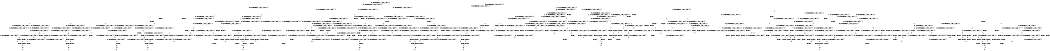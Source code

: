 digraph BCG {
size = "7, 10.5";
center = TRUE;
node [shape = circle];
0 [peripheries = 2];
0 -> 1 [label = "EX !0 !ATOMIC_EXCH_BRANCH (1, +0, TRUE, +0, 1, TRUE) !{0, 1, 2}"];
0 -> 2 [label = "EX !2 !ATOMIC_EXCH_BRANCH (1, +1, TRUE, +1, 1, FALSE) !{0, 1, 2}"];
0 -> 3 [label = "EX !1 !ATOMIC_EXCH_BRANCH (1, +1, TRUE, +1, 1, FALSE) !{0, 1, 2}"];
0 -> 4 [label = "EX !0 !ATOMIC_EXCH_BRANCH (1, +0, TRUE, +0, 1, TRUE) !{0, 1, 2}"];
1 -> 1 [label = "EX !0 !ATOMIC_EXCH_BRANCH (1, +0, TRUE, +0, 1, TRUE) !{0, 1, 2}"];
1 -> 5 [label = "EX !2 !ATOMIC_EXCH_BRANCH (1, +1, TRUE, +1, 1, FALSE) !{0, 1, 2}"];
1 -> 6 [label = "EX !1 !ATOMIC_EXCH_BRANCH (1, +1, TRUE, +1, 1, FALSE) !{0, 1, 2}"];
1 -> 4 [label = "EX !0 !ATOMIC_EXCH_BRANCH (1, +0, TRUE, +0, 1, TRUE) !{0, 1, 2}"];
2 -> 7 [label = "EX !0 !ATOMIC_EXCH_BRANCH (1, +0, TRUE, +0, 1, FALSE) !{0, 1, 2}"];
2 -> 8 [label = "EX !1 !ATOMIC_EXCH_BRANCH (1, +1, TRUE, +1, 1, TRUE) !{0, 1, 2}"];
2 -> 9 [label = "TERMINATE !2"];
2 -> 10 [label = "EX !0 !ATOMIC_EXCH_BRANCH (1, +0, TRUE, +0, 1, FALSE) !{0, 1, 2}"];
3 -> 11 [label = "EX !0 !ATOMIC_EXCH_BRANCH (1, +0, TRUE, +0, 1, FALSE) !{0, 1, 2}"];
3 -> 12 [label = "EX !2 !ATOMIC_EXCH_BRANCH (1, +1, TRUE, +1, 1, TRUE) !{0, 1, 2}"];
3 -> 13 [label = "TERMINATE !1"];
3 -> 14 [label = "EX !0 !ATOMIC_EXCH_BRANCH (1, +0, TRUE, +0, 1, FALSE) !{0, 1, 2}"];
4 -> 15 [label = "EX !1 !ATOMIC_EXCH_BRANCH (1, +1, TRUE, +1, 1, FALSE) !{0, 1, 2}"];
4 -> 4 [label = "EX !0 !ATOMIC_EXCH_BRANCH (1, +0, TRUE, +0, 1, TRUE) !{0, 1, 2}"];
4 -> 16 [label = "EX !2 !ATOMIC_EXCH_BRANCH (1, +1, TRUE, +1, 1, FALSE) !{0, 1, 2}"];
4 -> 17 [label = "EX !1 !ATOMIC_EXCH_BRANCH (1, +1, TRUE, +1, 1, FALSE) !{0, 1, 2}"];
5 -> 7 [label = "EX !0 !ATOMIC_EXCH_BRANCH (1, +0, TRUE, +0, 1, FALSE) !{0, 1, 2}"];
5 -> 18 [label = "EX !1 !ATOMIC_EXCH_BRANCH (1, +1, TRUE, +1, 1, TRUE) !{0, 1, 2}"];
5 -> 19 [label = "TERMINATE !2"];
5 -> 10 [label = "EX !0 !ATOMIC_EXCH_BRANCH (1, +0, TRUE, +0, 1, FALSE) !{0, 1, 2}"];
6 -> 11 [label = "EX !0 !ATOMIC_EXCH_BRANCH (1, +0, TRUE, +0, 1, FALSE) !{0, 1, 2}"];
6 -> 20 [label = "EX !2 !ATOMIC_EXCH_BRANCH (1, +1, TRUE, +1, 1, TRUE) !{0, 1, 2}"];
6 -> 21 [label = "TERMINATE !1"];
6 -> 14 [label = "EX !0 !ATOMIC_EXCH_BRANCH (1, +0, TRUE, +0, 1, FALSE) !{0, 1, 2}"];
7 -> 22 [label = "EX !1 !ATOMIC_EXCH_BRANCH (1, +1, TRUE, +1, 1, FALSE) !{0, 1, 2}"];
7 -> 23 [label = "TERMINATE !0"];
7 -> 24 [label = "TERMINATE !2"];
8 -> 8 [label = "EX !1 !ATOMIC_EXCH_BRANCH (1, +1, TRUE, +1, 1, TRUE) !{0, 1, 2}"];
8 -> 25 [label = "EX !0 !ATOMIC_EXCH_BRANCH (1, +0, TRUE, +0, 1, FALSE) !{0, 1, 2}"];
8 -> 26 [label = "TERMINATE !2"];
8 -> 27 [label = "EX !0 !ATOMIC_EXCH_BRANCH (1, +0, TRUE, +0, 1, FALSE) !{0, 1, 2}"];
9 -> 28 [label = "EX !0 !ATOMIC_EXCH_BRANCH (1, +0, TRUE, +0, 1, FALSE) !{0, 1}"];
9 -> 29 [label = "EX !1 !ATOMIC_EXCH_BRANCH (1, +1, TRUE, +1, 1, TRUE) !{0, 1}"];
9 -> 30 [label = "EX !0 !ATOMIC_EXCH_BRANCH (1, +0, TRUE, +0, 1, FALSE) !{0, 1}"];
10 -> 31 [label = "EX !1 !ATOMIC_EXCH_BRANCH (1, +1, TRUE, +1, 1, FALSE) !{0, 1, 2}"];
10 -> 32 [label = "EX !1 !ATOMIC_EXCH_BRANCH (1, +1, TRUE, +1, 1, FALSE) !{0, 1, 2}"];
10 -> 33 [label = "TERMINATE !0"];
10 -> 34 [label = "TERMINATE !2"];
11 -> 22 [label = "EX !2 !ATOMIC_EXCH_BRANCH (1, +1, TRUE, +1, 1, FALSE) !{0, 1, 2}"];
11 -> 35 [label = "TERMINATE !0"];
11 -> 36 [label = "TERMINATE !1"];
12 -> 12 [label = "EX !2 !ATOMIC_EXCH_BRANCH (1, +1, TRUE, +1, 1, TRUE) !{0, 1, 2}"];
12 -> 37 [label = "EX !0 !ATOMIC_EXCH_BRANCH (1, +0, TRUE, +0, 1, FALSE) !{0, 1, 2}"];
12 -> 38 [label = "TERMINATE !1"];
12 -> 39 [label = "EX !0 !ATOMIC_EXCH_BRANCH (1, +0, TRUE, +0, 1, FALSE) !{0, 1, 2}"];
13 -> 40 [label = "EX !0 !ATOMIC_EXCH_BRANCH (1, +0, TRUE, +0, 1, FALSE) !{0, 2}"];
13 -> 41 [label = "EX !2 !ATOMIC_EXCH_BRANCH (1, +1, TRUE, +1, 1, TRUE) !{0, 2}"];
13 -> 42 [label = "EX !0 !ATOMIC_EXCH_BRANCH (1, +0, TRUE, +0, 1, FALSE) !{0, 2}"];
14 -> 32 [label = "EX !2 !ATOMIC_EXCH_BRANCH (1, +1, TRUE, +1, 1, FALSE) !{0, 1, 2}"];
14 -> 43 [label = "TERMINATE !0"];
14 -> 44 [label = "TERMINATE !1"];
15 -> 45 [label = "EX !2 !ATOMIC_EXCH_BRANCH (1, +1, TRUE, +1, 1, TRUE) !{0, 1, 2}"];
15 -> 46 [label = "EX !0 !ATOMIC_EXCH_BRANCH (1, +0, TRUE, +0, 1, FALSE) !{0, 1, 2}"];
15 -> 47 [label = "EX !2 !ATOMIC_EXCH_BRANCH (1, +1, TRUE, +1, 1, TRUE) !{0, 1, 2}"];
15 -> 48 [label = "TERMINATE !1"];
16 -> 49 [label = "EX !1 !ATOMIC_EXCH_BRANCH (1, +1, TRUE, +1, 1, TRUE) !{0, 1, 2}"];
16 -> 10 [label = "EX !0 !ATOMIC_EXCH_BRANCH (1, +0, TRUE, +0, 1, FALSE) !{0, 1, 2}"];
16 -> 50 [label = "EX !1 !ATOMIC_EXCH_BRANCH (1, +1, TRUE, +1, 1, TRUE) !{0, 1, 2}"];
16 -> 51 [label = "TERMINATE !2"];
17 -> 14 [label = "EX !0 !ATOMIC_EXCH_BRANCH (1, +0, TRUE, +0, 1, FALSE) !{0, 1, 2}"];
17 -> 52 [label = "EX !2 !ATOMIC_EXCH_BRANCH (1, +1, TRUE, +1, 1, TRUE) !{0, 1, 2}"];
17 -> 53 [label = "TERMINATE !1"];
18 -> 25 [label = "EX !0 !ATOMIC_EXCH_BRANCH (1, +0, TRUE, +0, 1, FALSE) !{0, 1, 2}"];
18 -> 18 [label = "EX !1 !ATOMIC_EXCH_BRANCH (1, +1, TRUE, +1, 1, TRUE) !{0, 1, 2}"];
18 -> 54 [label = "TERMINATE !2"];
18 -> 27 [label = "EX !0 !ATOMIC_EXCH_BRANCH (1, +0, TRUE, +0, 1, FALSE) !{0, 1, 2}"];
19 -> 28 [label = "EX !0 !ATOMIC_EXCH_BRANCH (1, +0, TRUE, +0, 1, FALSE) !{0, 1}"];
19 -> 55 [label = "EX !1 !ATOMIC_EXCH_BRANCH (1, +1, TRUE, +1, 1, TRUE) !{0, 1}"];
19 -> 30 [label = "EX !0 !ATOMIC_EXCH_BRANCH (1, +0, TRUE, +0, 1, FALSE) !{0, 1}"];
20 -> 37 [label = "EX !0 !ATOMIC_EXCH_BRANCH (1, +0, TRUE, +0, 1, FALSE) !{0, 1, 2}"];
20 -> 20 [label = "EX !2 !ATOMIC_EXCH_BRANCH (1, +1, TRUE, +1, 1, TRUE) !{0, 1, 2}"];
20 -> 56 [label = "TERMINATE !1"];
20 -> 39 [label = "EX !0 !ATOMIC_EXCH_BRANCH (1, +0, TRUE, +0, 1, FALSE) !{0, 1, 2}"];
21 -> 40 [label = "EX !0 !ATOMIC_EXCH_BRANCH (1, +0, TRUE, +0, 1, FALSE) !{0, 2}"];
21 -> 57 [label = "EX !2 !ATOMIC_EXCH_BRANCH (1, +1, TRUE, +1, 1, TRUE) !{0, 2}"];
21 -> 42 [label = "EX !0 !ATOMIC_EXCH_BRANCH (1, +0, TRUE, +0, 1, FALSE) !{0, 2}"];
22 -> 58 [label = "TERMINATE !0"];
22 -> 59 [label = "TERMINATE !2"];
22 -> 60 [label = "TERMINATE !1"];
23 -> 61 [label = "EX !1 !ATOMIC_EXCH_BRANCH (1, +1, TRUE, +1, 1, FALSE) !{1, 2}"];
23 -> 62 [label = "TERMINATE !2"];
23 -> 63 [label = "EX !1 !ATOMIC_EXCH_BRANCH (1, +1, TRUE, +1, 1, FALSE) !{1, 2}"];
24 -> 64 [label = "EX !1 !ATOMIC_EXCH_BRANCH (1, +1, TRUE, +1, 1, FALSE) !{0, 1}"];
24 -> 62 [label = "TERMINATE !0"];
25 -> 22 [label = "EX !1 !ATOMIC_EXCH_BRANCH (1, +1, TRUE, +1, 1, FALSE) !{0, 1, 2}"];
25 -> 65 [label = "TERMINATE !0"];
25 -> 66 [label = "TERMINATE !2"];
26 -> 29 [label = "EX !1 !ATOMIC_EXCH_BRANCH (1, +1, TRUE, +1, 1, TRUE) !{0, 1}"];
26 -> 67 [label = "EX !0 !ATOMIC_EXCH_BRANCH (1, +0, TRUE, +0, 1, FALSE) !{0, 1}"];
26 -> 68 [label = "EX !0 !ATOMIC_EXCH_BRANCH (1, +0, TRUE, +0, 1, FALSE) !{0, 1}"];
27 -> 31 [label = "EX !1 !ATOMIC_EXCH_BRANCH (1, +1, TRUE, +1, 1, FALSE) !{0, 1, 2}"];
27 -> 32 [label = "EX !1 !ATOMIC_EXCH_BRANCH (1, +1, TRUE, +1, 1, FALSE) !{0, 1, 2}"];
27 -> 69 [label = "TERMINATE !0"];
27 -> 70 [label = "TERMINATE !2"];
28 -> 64 [label = "EX !1 !ATOMIC_EXCH_BRANCH (1, +1, TRUE, +1, 1, FALSE) !{0, 1}"];
28 -> 62 [label = "TERMINATE !0"];
29 -> 29 [label = "EX !1 !ATOMIC_EXCH_BRANCH (1, +1, TRUE, +1, 1, TRUE) !{0, 1}"];
29 -> 67 [label = "EX !0 !ATOMIC_EXCH_BRANCH (1, +0, TRUE, +0, 1, FALSE) !{0, 1}"];
29 -> 68 [label = "EX !0 !ATOMIC_EXCH_BRANCH (1, +0, TRUE, +0, 1, FALSE) !{0, 1}"];
30 -> 71 [label = "EX !1 !ATOMIC_EXCH_BRANCH (1, +1, TRUE, +1, 1, FALSE) !{0, 1}"];
30 -> 72 [label = "EX !1 !ATOMIC_EXCH_BRANCH (1, +1, TRUE, +1, 1, FALSE) !{0, 1}"];
30 -> 73 [label = "TERMINATE !0"];
31 -> 74 [label = "TERMINATE !0"];
31 -> 75 [label = "TERMINATE !2"];
31 -> 76 [label = "TERMINATE !1"];
32 -> 77 [label = "TERMINATE !0"];
32 -> 78 [label = "TERMINATE !2"];
32 -> 79 [label = "TERMINATE !1"];
33 -> 80 [label = "EX !1 !ATOMIC_EXCH_BRANCH (1, +1, TRUE, +1, 1, FALSE) !{1, 2}"];
33 -> 81 [label = "TERMINATE !2"];
34 -> 82 [label = "EX !1 !ATOMIC_EXCH_BRANCH (1, +1, TRUE, +1, 1, FALSE) !{0, 1}"];
34 -> 81 [label = "TERMINATE !0"];
35 -> 61 [label = "EX !2 !ATOMIC_EXCH_BRANCH (1, +1, TRUE, +1, 1, FALSE) !{1, 2}"];
35 -> 83 [label = "TERMINATE !1"];
36 -> 84 [label = "EX !2 !ATOMIC_EXCH_BRANCH (1, +1, TRUE, +1, 1, FALSE) !{0, 2}"];
36 -> 83 [label = "TERMINATE !0"];
37 -> 22 [label = "EX !2 !ATOMIC_EXCH_BRANCH (1, +1, TRUE, +1, 1, FALSE) !{0, 1, 2}"];
37 -> 85 [label = "TERMINATE !0"];
37 -> 86 [label = "TERMINATE !1"];
38 -> 41 [label = "EX !2 !ATOMIC_EXCH_BRANCH (1, +1, TRUE, +1, 1, TRUE) !{0, 2}"];
38 -> 87 [label = "EX !0 !ATOMIC_EXCH_BRANCH (1, +0, TRUE, +0, 1, FALSE) !{0, 2}"];
38 -> 88 [label = "EX !0 !ATOMIC_EXCH_BRANCH (1, +0, TRUE, +0, 1, FALSE) !{0, 2}"];
39 -> 32 [label = "EX !2 !ATOMIC_EXCH_BRANCH (1, +1, TRUE, +1, 1, FALSE) !{0, 1, 2}"];
39 -> 89 [label = "TERMINATE !0"];
39 -> 90 [label = "TERMINATE !1"];
40 -> 84 [label = "EX !2 !ATOMIC_EXCH_BRANCH (1, +1, TRUE, +1, 1, FALSE) !{0, 2}"];
40 -> 83 [label = "TERMINATE !0"];
41 -> 41 [label = "EX !2 !ATOMIC_EXCH_BRANCH (1, +1, TRUE, +1, 1, TRUE) !{0, 2}"];
41 -> 87 [label = "EX !0 !ATOMIC_EXCH_BRANCH (1, +0, TRUE, +0, 1, FALSE) !{0, 2}"];
41 -> 88 [label = "EX !0 !ATOMIC_EXCH_BRANCH (1, +0, TRUE, +0, 1, FALSE) !{0, 2}"];
42 -> 91 [label = "EX !2 !ATOMIC_EXCH_BRANCH (1, +1, TRUE, +1, 1, FALSE) !{0, 2}"];
42 -> 92 [label = "EX !2 !ATOMIC_EXCH_BRANCH (1, +1, TRUE, +1, 1, FALSE) !{0, 2}"];
42 -> 93 [label = "TERMINATE !0"];
43 -> 80 [label = "EX !2 !ATOMIC_EXCH_BRANCH (1, +1, TRUE, +1, 1, FALSE) !{1, 2}"];
43 -> 94 [label = "TERMINATE !1"];
44 -> 95 [label = "EX !2 !ATOMIC_EXCH_BRANCH (1, +1, TRUE, +1, 1, FALSE) !{0, 2}"];
44 -> 94 [label = "TERMINATE !0"];
45 -> 96 [label = "EX !0 !ATOMIC_EXCH_BRANCH (1, +0, TRUE, +0, 1, FALSE) !{0, 1, 2}"];
45 -> 45 [label = "EX !2 !ATOMIC_EXCH_BRANCH (1, +1, TRUE, +1, 1, TRUE) !{0, 1, 2}"];
45 -> 97 [label = "TERMINATE !1"];
45 -> 39 [label = "EX !0 !ATOMIC_EXCH_BRANCH (1, +0, TRUE, +0, 1, FALSE) !{0, 1, 2}"];
46 -> 98 [label = "EX !2 !ATOMIC_EXCH_BRANCH (1, +1, TRUE, +1, 1, FALSE) !{0, 1, 2}"];
46 -> 31 [label = "EX !2 !ATOMIC_EXCH_BRANCH (1, +1, TRUE, +1, 1, FALSE) !{0, 1, 2}"];
46 -> 99 [label = "TERMINATE !0"];
46 -> 100 [label = "TERMINATE !1"];
47 -> 45 [label = "EX !2 !ATOMIC_EXCH_BRANCH (1, +1, TRUE, +1, 1, TRUE) !{0, 1, 2}"];
47 -> 101 [label = "EX !0 !ATOMIC_EXCH_BRANCH (1, +0, TRUE, +0, 1, FALSE) !{0, 1, 2}"];
47 -> 47 [label = "EX !2 !ATOMIC_EXCH_BRANCH (1, +1, TRUE, +1, 1, TRUE) !{0, 1, 2}"];
47 -> 102 [label = "TERMINATE !1"];
48 -> 103 [label = "EX !0 !ATOMIC_EXCH_BRANCH (1, +0, TRUE, +0, 1, FALSE) !{0, 2}"];
48 -> 104 [label = "EX !2 !ATOMIC_EXCH_BRANCH (1, +1, TRUE, +1, 1, TRUE) !{0, 2}"];
49 -> 105 [label = "EX !0 !ATOMIC_EXCH_BRANCH (1, +0, TRUE, +0, 1, FALSE) !{0, 1, 2}"];
49 -> 49 [label = "EX !1 !ATOMIC_EXCH_BRANCH (1, +1, TRUE, +1, 1, TRUE) !{0, 1, 2}"];
49 -> 106 [label = "TERMINATE !2"];
50 -> 49 [label = "EX !1 !ATOMIC_EXCH_BRANCH (1, +1, TRUE, +1, 1, TRUE) !{0, 1, 2}"];
50 -> 27 [label = "EX !0 !ATOMIC_EXCH_BRANCH (1, +0, TRUE, +0, 1, FALSE) !{0, 1, 2}"];
50 -> 50 [label = "EX !1 !ATOMIC_EXCH_BRANCH (1, +1, TRUE, +1, 1, TRUE) !{0, 1, 2}"];
50 -> 107 [label = "TERMINATE !2"];
51 -> 108 [label = "EX !0 !ATOMIC_EXCH_BRANCH (1, +0, TRUE, +0, 1, FALSE) !{0, 1}"];
51 -> 109 [label = "EX !1 !ATOMIC_EXCH_BRANCH (1, +1, TRUE, +1, 1, TRUE) !{0, 1}"];
52 -> 39 [label = "EX !0 !ATOMIC_EXCH_BRANCH (1, +0, TRUE, +0, 1, FALSE) !{0, 1, 2}"];
52 -> 52 [label = "EX !2 !ATOMIC_EXCH_BRANCH (1, +1, TRUE, +1, 1, TRUE) !{0, 1, 2}"];
52 -> 110 [label = "TERMINATE !1"];
53 -> 111 [label = "EX !0 !ATOMIC_EXCH_BRANCH (1, +0, TRUE, +0, 1, FALSE) !{0, 2}"];
53 -> 112 [label = "EX !2 !ATOMIC_EXCH_BRANCH (1, +1, TRUE, +1, 1, TRUE) !{0, 2}"];
54 -> 67 [label = "EX !0 !ATOMIC_EXCH_BRANCH (1, +0, TRUE, +0, 1, FALSE) !{0, 1}"];
54 -> 55 [label = "EX !1 !ATOMIC_EXCH_BRANCH (1, +1, TRUE, +1, 1, TRUE) !{0, 1}"];
54 -> 68 [label = "EX !0 !ATOMIC_EXCH_BRANCH (1, +0, TRUE, +0, 1, FALSE) !{0, 1}"];
55 -> 67 [label = "EX !0 !ATOMIC_EXCH_BRANCH (1, +0, TRUE, +0, 1, FALSE) !{0, 1}"];
55 -> 55 [label = "EX !1 !ATOMIC_EXCH_BRANCH (1, +1, TRUE, +1, 1, TRUE) !{0, 1}"];
55 -> 68 [label = "EX !0 !ATOMIC_EXCH_BRANCH (1, +0, TRUE, +0, 1, FALSE) !{0, 1}"];
56 -> 87 [label = "EX !0 !ATOMIC_EXCH_BRANCH (1, +0, TRUE, +0, 1, FALSE) !{0, 2}"];
56 -> 57 [label = "EX !2 !ATOMIC_EXCH_BRANCH (1, +1, TRUE, +1, 1, TRUE) !{0, 2}"];
56 -> 88 [label = "EX !0 !ATOMIC_EXCH_BRANCH (1, +0, TRUE, +0, 1, FALSE) !{0, 2}"];
57 -> 87 [label = "EX !0 !ATOMIC_EXCH_BRANCH (1, +0, TRUE, +0, 1, FALSE) !{0, 2}"];
57 -> 57 [label = "EX !2 !ATOMIC_EXCH_BRANCH (1, +1, TRUE, +1, 1, TRUE) !{0, 2}"];
57 -> 88 [label = "EX !0 !ATOMIC_EXCH_BRANCH (1, +0, TRUE, +0, 1, FALSE) !{0, 2}"];
58 -> 113 [label = "TERMINATE !2"];
58 -> 114 [label = "TERMINATE !1"];
59 -> 113 [label = "TERMINATE !0"];
59 -> 115 [label = "TERMINATE !1"];
60 -> 114 [label = "TERMINATE !0"];
60 -> 115 [label = "TERMINATE !2"];
61 -> 113 [label = "TERMINATE !2"];
61 -> 114 [label = "TERMINATE !1"];
62 -> 116 [label = "EX !1 !ATOMIC_EXCH_BRANCH (1, +1, TRUE, +1, 1, FALSE) !{1}"];
62 -> 117 [label = "EX !1 !ATOMIC_EXCH_BRANCH (1, +1, TRUE, +1, 1, FALSE) !{1}"];
63 -> 118 [label = "TERMINATE !2"];
63 -> 119 [label = "TERMINATE !1"];
64 -> 113 [label = "TERMINATE !0"];
64 -> 115 [label = "TERMINATE !1"];
65 -> 61 [label = "EX !1 !ATOMIC_EXCH_BRANCH (1, +1, TRUE, +1, 1, FALSE) !{1, 2}"];
65 -> 120 [label = "TERMINATE !2"];
65 -> 63 [label = "EX !1 !ATOMIC_EXCH_BRANCH (1, +1, TRUE, +1, 1, FALSE) !{1, 2}"];
66 -> 64 [label = "EX !1 !ATOMIC_EXCH_BRANCH (1, +1, TRUE, +1, 1, FALSE) !{0, 1}"];
66 -> 120 [label = "TERMINATE !0"];
67 -> 64 [label = "EX !1 !ATOMIC_EXCH_BRANCH (1, +1, TRUE, +1, 1, FALSE) !{0, 1}"];
67 -> 120 [label = "TERMINATE !0"];
68 -> 71 [label = "EX !1 !ATOMIC_EXCH_BRANCH (1, +1, TRUE, +1, 1, FALSE) !{0, 1}"];
68 -> 72 [label = "EX !1 !ATOMIC_EXCH_BRANCH (1, +1, TRUE, +1, 1, FALSE) !{0, 1}"];
68 -> 121 [label = "TERMINATE !0"];
69 -> 80 [label = "EX !1 !ATOMIC_EXCH_BRANCH (1, +1, TRUE, +1, 1, FALSE) !{1, 2}"];
69 -> 122 [label = "TERMINATE !2"];
70 -> 82 [label = "EX !1 !ATOMIC_EXCH_BRANCH (1, +1, TRUE, +1, 1, FALSE) !{0, 1}"];
70 -> 122 [label = "TERMINATE !0"];
71 -> 123 [label = "TERMINATE !0"];
71 -> 124 [label = "TERMINATE !1"];
72 -> 125 [label = "TERMINATE !0"];
72 -> 126 [label = "TERMINATE !1"];
73 -> 127 [label = "EX !1 !ATOMIC_EXCH_BRANCH (1, +1, TRUE, +1, 1, FALSE) !{1}"];
74 -> 128 [label = "TERMINATE !2"];
74 -> 129 [label = "TERMINATE !1"];
75 -> 128 [label = "TERMINATE !0"];
75 -> 130 [label = "TERMINATE !1"];
76 -> 129 [label = "TERMINATE !0"];
76 -> 130 [label = "TERMINATE !2"];
77 -> 131 [label = "TERMINATE !2"];
77 -> 132 [label = "TERMINATE !1"];
78 -> 131 [label = "TERMINATE !0"];
78 -> 133 [label = "TERMINATE !1"];
79 -> 132 [label = "TERMINATE !0"];
79 -> 133 [label = "TERMINATE !2"];
80 -> 131 [label = "TERMINATE !2"];
80 -> 132 [label = "TERMINATE !1"];
81 -> 134 [label = "EX !1 !ATOMIC_EXCH_BRANCH (1, +1, TRUE, +1, 1, FALSE) !{1}"];
82 -> 131 [label = "TERMINATE !0"];
82 -> 133 [label = "TERMINATE !1"];
83 -> 135 [label = "EX !2 !ATOMIC_EXCH_BRANCH (1, +1, TRUE, +1, 1, FALSE) !{2}"];
83 -> 136 [label = "EX !2 !ATOMIC_EXCH_BRANCH (1, +1, TRUE, +1, 1, FALSE) !{2}"];
84 -> 114 [label = "TERMINATE !0"];
84 -> 115 [label = "TERMINATE !2"];
85 -> 61 [label = "EX !2 !ATOMIC_EXCH_BRANCH (1, +1, TRUE, +1, 1, FALSE) !{1, 2}"];
85 -> 137 [label = "TERMINATE !1"];
86 -> 84 [label = "EX !2 !ATOMIC_EXCH_BRANCH (1, +1, TRUE, +1, 1, FALSE) !{0, 2}"];
86 -> 137 [label = "TERMINATE !0"];
87 -> 84 [label = "EX !2 !ATOMIC_EXCH_BRANCH (1, +1, TRUE, +1, 1, FALSE) !{0, 2}"];
87 -> 137 [label = "TERMINATE !0"];
88 -> 91 [label = "EX !2 !ATOMIC_EXCH_BRANCH (1, +1, TRUE, +1, 1, FALSE) !{0, 2}"];
88 -> 92 [label = "EX !2 !ATOMIC_EXCH_BRANCH (1, +1, TRUE, +1, 1, FALSE) !{0, 2}"];
88 -> 138 [label = "TERMINATE !0"];
89 -> 80 [label = "EX !2 !ATOMIC_EXCH_BRANCH (1, +1, TRUE, +1, 1, FALSE) !{1, 2}"];
89 -> 139 [label = "TERMINATE !1"];
90 -> 95 [label = "EX !2 !ATOMIC_EXCH_BRANCH (1, +1, TRUE, +1, 1, FALSE) !{0, 2}"];
90 -> 139 [label = "TERMINATE !0"];
91 -> 140 [label = "TERMINATE !0"];
91 -> 141 [label = "TERMINATE !2"];
92 -> 142 [label = "TERMINATE !0"];
92 -> 143 [label = "TERMINATE !2"];
93 -> 144 [label = "EX !2 !ATOMIC_EXCH_BRANCH (1, +1, TRUE, +1, 1, FALSE) !{2}"];
94 -> 145 [label = "EX !2 !ATOMIC_EXCH_BRANCH (1, +1, TRUE, +1, 1, FALSE) !{2}"];
95 -> 132 [label = "TERMINATE !0"];
95 -> 133 [label = "TERMINATE !2"];
96 -> 98 [label = "EX !2 !ATOMIC_EXCH_BRANCH (1, +1, TRUE, +1, 1, FALSE) !{0, 1, 2}"];
96 -> 146 [label = "TERMINATE !0"];
96 -> 147 [label = "TERMINATE !1"];
97 -> 148 [label = "EX !0 !ATOMIC_EXCH_BRANCH (1, +0, TRUE, +0, 1, FALSE) !{0, 2}"];
97 -> 149 [label = "EX !2 !ATOMIC_EXCH_BRANCH (1, +1, TRUE, +1, 1, TRUE) !{0, 2}"];
98 -> 150 [label = "TERMINATE !0"];
98 -> 151 [label = "TERMINATE !2"];
98 -> 152 [label = "TERMINATE !1"];
99 -> 153 [label = "EX !2 !ATOMIC_EXCH_BRANCH (1, +1, TRUE, +1, 1, FALSE) !{1, 2}"];
99 -> 154 [label = "TERMINATE !1"];
100 -> 155 [label = "EX !2 !ATOMIC_EXCH_BRANCH (1, +1, TRUE, +1, 1, FALSE) !{0, 2}"];
100 -> 154 [label = "TERMINATE !0"];
101 -> 98 [label = "EX !2 !ATOMIC_EXCH_BRANCH (1, +1, TRUE, +1, 1, FALSE) !{0, 1, 2}"];
101 -> 31 [label = "EX !2 !ATOMIC_EXCH_BRANCH (1, +1, TRUE, +1, 1, FALSE) !{0, 1, 2}"];
101 -> 156 [label = "TERMINATE !0"];
101 -> 157 [label = "TERMINATE !1"];
102 -> 158 [label = "EX !0 !ATOMIC_EXCH_BRANCH (1, +0, TRUE, +0, 1, FALSE) !{0, 2}"];
102 -> 104 [label = "EX !2 !ATOMIC_EXCH_BRANCH (1, +1, TRUE, +1, 1, TRUE) !{0, 2}"];
103 -> 155 [label = "EX !2 !ATOMIC_EXCH_BRANCH (1, +1, TRUE, +1, 1, FALSE) !{0, 2}"];
103 -> 154 [label = "TERMINATE !0"];
104 -> 158 [label = "EX !0 !ATOMIC_EXCH_BRANCH (1, +0, TRUE, +0, 1, FALSE) !{0, 2}"];
104 -> 104 [label = "EX !2 !ATOMIC_EXCH_BRANCH (1, +1, TRUE, +1, 1, TRUE) !{0, 2}"];
105 -> 31 [label = "EX !1 !ATOMIC_EXCH_BRANCH (1, +1, TRUE, +1, 1, FALSE) !{0, 1, 2}"];
105 -> 159 [label = "TERMINATE !0"];
105 -> 160 [label = "TERMINATE !2"];
106 -> 161 [label = "EX !0 !ATOMIC_EXCH_BRANCH (1, +0, TRUE, +0, 1, FALSE) !{0, 1}"];
106 -> 162 [label = "EX !1 !ATOMIC_EXCH_BRANCH (1, +1, TRUE, +1, 1, TRUE) !{0, 1}"];
107 -> 163 [label = "EX !0 !ATOMIC_EXCH_BRANCH (1, +0, TRUE, +0, 1, FALSE) !{0, 1}"];
107 -> 109 [label = "EX !1 !ATOMIC_EXCH_BRANCH (1, +1, TRUE, +1, 1, TRUE) !{0, 1}"];
108 -> 82 [label = "EX !1 !ATOMIC_EXCH_BRANCH (1, +1, TRUE, +1, 1, FALSE) !{0, 1}"];
108 -> 81 [label = "TERMINATE !0"];
109 -> 163 [label = "EX !0 !ATOMIC_EXCH_BRANCH (1, +0, TRUE, +0, 1, FALSE) !{0, 1}"];
109 -> 109 [label = "EX !1 !ATOMIC_EXCH_BRANCH (1, +1, TRUE, +1, 1, TRUE) !{0, 1}"];
110 -> 164 [label = "EX !0 !ATOMIC_EXCH_BRANCH (1, +0, TRUE, +0, 1, FALSE) !{0, 2}"];
110 -> 112 [label = "EX !2 !ATOMIC_EXCH_BRANCH (1, +1, TRUE, +1, 1, TRUE) !{0, 2}"];
111 -> 95 [label = "EX !2 !ATOMIC_EXCH_BRANCH (1, +1, TRUE, +1, 1, FALSE) !{0, 2}"];
111 -> 94 [label = "TERMINATE !0"];
112 -> 164 [label = "EX !0 !ATOMIC_EXCH_BRANCH (1, +0, TRUE, +0, 1, FALSE) !{0, 2}"];
112 -> 112 [label = "EX !2 !ATOMIC_EXCH_BRANCH (1, +1, TRUE, +1, 1, TRUE) !{0, 2}"];
113 -> 165 [label = "TERMINATE !1"];
114 -> 165 [label = "TERMINATE !2"];
115 -> 165 [label = "TERMINATE !0"];
116 -> 165 [label = "TERMINATE !1"];
117 -> 166 [label = "TERMINATE !1"];
118 -> 167 [label = "TERMINATE !1"];
119 -> 167 [label = "TERMINATE !2"];
120 -> 116 [label = "EX !1 !ATOMIC_EXCH_BRANCH (1, +1, TRUE, +1, 1, FALSE) !{1}"];
120 -> 117 [label = "EX !1 !ATOMIC_EXCH_BRANCH (1, +1, TRUE, +1, 1, FALSE) !{1}"];
121 -> 127 [label = "EX !1 !ATOMIC_EXCH_BRANCH (1, +1, TRUE, +1, 1, FALSE) !{1}"];
122 -> 134 [label = "EX !1 !ATOMIC_EXCH_BRANCH (1, +1, TRUE, +1, 1, FALSE) !{1}"];
123 -> 168 [label = "TERMINATE !1"];
124 -> 168 [label = "TERMINATE !0"];
125 -> 169 [label = "TERMINATE !1"];
126 -> 169 [label = "TERMINATE !0"];
127 -> 169 [label = "TERMINATE !1"];
128 -> 170 [label = "TERMINATE !1"];
129 -> 170 [label = "TERMINATE !2"];
130 -> 170 [label = "TERMINATE !0"];
131 -> 171 [label = "TERMINATE !1"];
132 -> 171 [label = "TERMINATE !2"];
133 -> 171 [label = "TERMINATE !0"];
134 -> 171 [label = "TERMINATE !1"];
135 -> 165 [label = "TERMINATE !2"];
136 -> 172 [label = "TERMINATE !2"];
137 -> 135 [label = "EX !2 !ATOMIC_EXCH_BRANCH (1, +1, TRUE, +1, 1, FALSE) !{2}"];
137 -> 136 [label = "EX !2 !ATOMIC_EXCH_BRANCH (1, +1, TRUE, +1, 1, FALSE) !{2}"];
138 -> 144 [label = "EX !2 !ATOMIC_EXCH_BRANCH (1, +1, TRUE, +1, 1, FALSE) !{2}"];
139 -> 145 [label = "EX !2 !ATOMIC_EXCH_BRANCH (1, +1, TRUE, +1, 1, FALSE) !{2}"];
140 -> 173 [label = "TERMINATE !2"];
141 -> 173 [label = "TERMINATE !0"];
142 -> 174 [label = "TERMINATE !2"];
143 -> 174 [label = "TERMINATE !0"];
144 -> 174 [label = "TERMINATE !2"];
145 -> 171 [label = "TERMINATE !2"];
146 -> 175 [label = "EX !2 !ATOMIC_EXCH_BRANCH (1, +1, TRUE, +1, 1, FALSE) !{1, 2}"];
146 -> 176 [label = "TERMINATE !1"];
147 -> 177 [label = "EX !2 !ATOMIC_EXCH_BRANCH (1, +1, TRUE, +1, 1, FALSE) !{0, 2}"];
147 -> 176 [label = "TERMINATE !0"];
148 -> 177 [label = "EX !2 !ATOMIC_EXCH_BRANCH (1, +1, TRUE, +1, 1, FALSE) !{0, 2}"];
148 -> 176 [label = "TERMINATE !0"];
149 -> 148 [label = "EX !0 !ATOMIC_EXCH_BRANCH (1, +0, TRUE, +0, 1, FALSE) !{0, 2}"];
149 -> 149 [label = "EX !2 !ATOMIC_EXCH_BRANCH (1, +1, TRUE, +1, 1, TRUE) !{0, 2}"];
150 -> 178 [label = "TERMINATE !2"];
150 -> 179 [label = "TERMINATE !1"];
151 -> 178 [label = "TERMINATE !0"];
151 -> 180 [label = "TERMINATE !1"];
152 -> 179 [label = "TERMINATE !0"];
152 -> 180 [label = "TERMINATE !2"];
153 -> 128 [label = "TERMINATE !2"];
153 -> 129 [label = "TERMINATE !1"];
154 -> 181 [label = "EX !2 !ATOMIC_EXCH_BRANCH (1, +1, TRUE, +1, 1, FALSE) !{2}"];
155 -> 129 [label = "TERMINATE !0"];
155 -> 130 [label = "TERMINATE !2"];
156 -> 153 [label = "EX !2 !ATOMIC_EXCH_BRANCH (1, +1, TRUE, +1, 1, FALSE) !{1, 2}"];
156 -> 182 [label = "TERMINATE !1"];
157 -> 155 [label = "EX !2 !ATOMIC_EXCH_BRANCH (1, +1, TRUE, +1, 1, FALSE) !{0, 2}"];
157 -> 182 [label = "TERMINATE !0"];
158 -> 155 [label = "EX !2 !ATOMIC_EXCH_BRANCH (1, +1, TRUE, +1, 1, FALSE) !{0, 2}"];
158 -> 182 [label = "TERMINATE !0"];
159 -> 153 [label = "EX !1 !ATOMIC_EXCH_BRANCH (1, +1, TRUE, +1, 1, FALSE) !{1, 2}"];
159 -> 183 [label = "TERMINATE !2"];
160 -> 184 [label = "EX !1 !ATOMIC_EXCH_BRANCH (1, +1, TRUE, +1, 1, FALSE) !{0, 1}"];
160 -> 183 [label = "TERMINATE !0"];
161 -> 184 [label = "EX !1 !ATOMIC_EXCH_BRANCH (1, +1, TRUE, +1, 1, FALSE) !{0, 1}"];
161 -> 183 [label = "TERMINATE !0"];
162 -> 161 [label = "EX !0 !ATOMIC_EXCH_BRANCH (1, +0, TRUE, +0, 1, FALSE) !{0, 1}"];
162 -> 162 [label = "EX !1 !ATOMIC_EXCH_BRANCH (1, +1, TRUE, +1, 1, TRUE) !{0, 1}"];
163 -> 82 [label = "EX !1 !ATOMIC_EXCH_BRANCH (1, +1, TRUE, +1, 1, FALSE) !{0, 1}"];
163 -> 122 [label = "TERMINATE !0"];
164 -> 95 [label = "EX !2 !ATOMIC_EXCH_BRANCH (1, +1, TRUE, +1, 1, FALSE) !{0, 2}"];
164 -> 139 [label = "TERMINATE !0"];
165 -> 185 [label = "exit"];
166 -> 186 [label = "exit"];
167 -> 187 [label = "exit"];
168 -> 188 [label = "exit"];
169 -> 189 [label = "exit"];
170 -> 190 [label = "exit"];
171 -> 191 [label = "exit"];
172 -> 192 [label = "exit"];
173 -> 193 [label = "exit"];
174 -> 194 [label = "exit"];
175 -> 178 [label = "TERMINATE !2"];
175 -> 179 [label = "TERMINATE !1"];
176 -> 195 [label = "EX !2 !ATOMIC_EXCH_BRANCH (1, +1, TRUE, +1, 1, FALSE) !{2}"];
177 -> 179 [label = "TERMINATE !0"];
177 -> 180 [label = "TERMINATE !2"];
178 -> 196 [label = "TERMINATE !1"];
179 -> 196 [label = "TERMINATE !2"];
180 -> 196 [label = "TERMINATE !0"];
181 -> 170 [label = "TERMINATE !2"];
182 -> 181 [label = "EX !2 !ATOMIC_EXCH_BRANCH (1, +1, TRUE, +1, 1, FALSE) !{2}"];
183 -> 197 [label = "EX !1 !ATOMIC_EXCH_BRANCH (1, +1, TRUE, +1, 1, FALSE) !{1}"];
184 -> 128 [label = "TERMINATE !0"];
184 -> 130 [label = "TERMINATE !1"];
195 -> 196 [label = "TERMINATE !2"];
196 -> 198 [label = "exit"];
197 -> 170 [label = "TERMINATE !1"];
}
